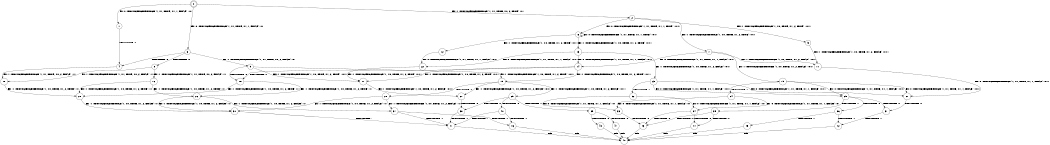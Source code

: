 digraph BCG {
size = "7, 10.5";
center = TRUE;
node [shape = circle];
0 [peripheries = 2];
0 -> 1 [label = "EX !0 !ATOMIC_EXCH_BRANCH (1, +1, TRUE, +1, 1, FALSE) !:0:"];
0 -> 2 [label = "EX !1 !ATOMIC_EXCH_BRANCH (1, +1, TRUE, +0, 2, TRUE) !:0:"];
0 -> 3 [label = "EX !0 !ATOMIC_EXCH_BRANCH (1, +1, TRUE, +1, 1, FALSE) !:0:"];
1 -> 4 [label = "TERMINATE !0"];
2 -> 5 [label = "EX !1 !ATOMIC_EXCH_BRANCH (1, +0, TRUE, +1, 2, TRUE) !:0:1:"];
2 -> 6 [label = "EX !0 !ATOMIC_EXCH_BRANCH (1, +1, TRUE, +1, 1, TRUE) !:0:1:"];
2 -> 7 [label = "EX !1 !ATOMIC_EXCH_BRANCH (1, +0, TRUE, +1, 2, TRUE) !:0:1:"];
3 -> 4 [label = "TERMINATE !0"];
3 -> 8 [label = "TERMINATE !0"];
3 -> 9 [label = "EX !1 !ATOMIC_EXCH_BRANCH (1, +1, TRUE, +0, 2, FALSE) !:0:"];
4 -> 10 [label = "EX !1 !ATOMIC_EXCH_BRANCH (1, +1, TRUE, +0, 2, FALSE) !:1:"];
5 -> 11 [label = "EX !1 !ATOMIC_EXCH_BRANCH (1, +0, TRUE, +1, 2, FALSE) !:0:1:"];
6 -> 12 [label = "EX !1 !ATOMIC_EXCH_BRANCH (1, +0, TRUE, +1, 2, TRUE) !:0:1:"];
6 -> 13 [label = "EX !1 !ATOMIC_EXCH_BRANCH (1, +0, TRUE, +1, 2, TRUE) !:0:1:"];
6 -> 6 [label = "EX !0 !ATOMIC_EXCH_BRANCH (1, +1, TRUE, +1, 1, TRUE) !:0:1:"];
7 -> 11 [label = "EX !1 !ATOMIC_EXCH_BRANCH (1, +0, TRUE, +1, 2, FALSE) !:0:1:"];
7 -> 14 [label = "EX !0 !ATOMIC_EXCH_BRANCH (1, +1, TRUE, +1, 1, FALSE) !:0:1:"];
7 -> 15 [label = "EX !1 !ATOMIC_EXCH_BRANCH (1, +0, TRUE, +1, 2, FALSE) !:0:1:"];
8 -> 10 [label = "EX !1 !ATOMIC_EXCH_BRANCH (1, +1, TRUE, +0, 2, FALSE) !:1:"];
8 -> 16 [label = "EX !1 !ATOMIC_EXCH_BRANCH (1, +1, TRUE, +0, 2, FALSE) !:1:"];
9 -> 17 [label = "EX !1 !ATOMIC_EXCH_BRANCH (1, +0, TRUE, +1, 2, TRUE) !:0:1:"];
9 -> 18 [label = "TERMINATE !0"];
9 -> 19 [label = "EX !1 !ATOMIC_EXCH_BRANCH (1, +0, TRUE, +1, 2, TRUE) !:0:1:"];
10 -> 20 [label = "EX !1 !ATOMIC_EXCH_BRANCH (1, +0, TRUE, +1, 2, TRUE) !:1:"];
11 -> 21 [label = "EX !0 !ATOMIC_EXCH_BRANCH (1, +1, TRUE, +1, 1, FALSE) !:0:1:"];
12 -> 22 [label = "EX !0 !ATOMIC_EXCH_BRANCH (1, +1, TRUE, +1, 1, FALSE) !:0:1:"];
13 -> 22 [label = "EX !0 !ATOMIC_EXCH_BRANCH (1, +1, TRUE, +1, 1, FALSE) !:0:1:"];
13 -> 23 [label = "EX !1 !ATOMIC_EXCH_BRANCH (1, +0, TRUE, +1, 2, FALSE) !:0:1:"];
13 -> 14 [label = "EX !0 !ATOMIC_EXCH_BRANCH (1, +1, TRUE, +1, 1, FALSE) !:0:1:"];
14 -> 17 [label = "EX !1 !ATOMIC_EXCH_BRANCH (1, +0, TRUE, +1, 2, TRUE) !:0:1:"];
14 -> 18 [label = "TERMINATE !0"];
14 -> 19 [label = "EX !1 !ATOMIC_EXCH_BRANCH (1, +0, TRUE, +1, 2, TRUE) !:0:1:"];
15 -> 21 [label = "EX !0 !ATOMIC_EXCH_BRANCH (1, +1, TRUE, +1, 1, FALSE) !:0:1:"];
15 -> 24 [label = "TERMINATE !1"];
15 -> 25 [label = "EX !0 !ATOMIC_EXCH_BRANCH (1, +1, TRUE, +1, 1, FALSE) !:0:1:"];
16 -> 20 [label = "EX !1 !ATOMIC_EXCH_BRANCH (1, +0, TRUE, +1, 2, TRUE) !:1:"];
16 -> 26 [label = "EX !1 !ATOMIC_EXCH_BRANCH (1, +0, TRUE, +1, 2, TRUE) !:1:"];
17 -> 27 [label = "EX !1 !ATOMIC_EXCH_BRANCH (1, +0, TRUE, +1, 2, FALSE) !:0:1:"];
18 -> 20 [label = "EX !1 !ATOMIC_EXCH_BRANCH (1, +0, TRUE, +1, 2, TRUE) !:1:"];
18 -> 26 [label = "EX !1 !ATOMIC_EXCH_BRANCH (1, +0, TRUE, +1, 2, TRUE) !:1:"];
19 -> 27 [label = "EX !1 !ATOMIC_EXCH_BRANCH (1, +0, TRUE, +1, 2, FALSE) !:0:1:"];
19 -> 28 [label = "TERMINATE !0"];
19 -> 29 [label = "EX !1 !ATOMIC_EXCH_BRANCH (1, +0, TRUE, +1, 2, FALSE) !:0:1:"];
20 -> 30 [label = "EX !1 !ATOMIC_EXCH_BRANCH (1, +0, TRUE, +1, 2, FALSE) !:1:"];
21 -> 31 [label = "TERMINATE !0"];
22 -> 17 [label = "EX !1 !ATOMIC_EXCH_BRANCH (1, +0, TRUE, +1, 2, TRUE) !:0:1:"];
23 -> 21 [label = "EX !0 !ATOMIC_EXCH_BRANCH (1, +1, TRUE, +1, 1, FALSE) !:0:1:"];
23 -> 32 [label = "TERMINATE !1"];
23 -> 25 [label = "EX !0 !ATOMIC_EXCH_BRANCH (1, +1, TRUE, +1, 1, FALSE) !:0:1:"];
24 -> 33 [label = "EX !0 !ATOMIC_EXCH_BRANCH (1, +1, TRUE, +1, 1, FALSE) !:0:"];
24 -> 34 [label = "EX !0 !ATOMIC_EXCH_BRANCH (1, +1, TRUE, +1, 1, FALSE) !:0:"];
25 -> 31 [label = "TERMINATE !0"];
25 -> 35 [label = "TERMINATE !1"];
25 -> 36 [label = "TERMINATE !0"];
26 -> 30 [label = "EX !1 !ATOMIC_EXCH_BRANCH (1, +0, TRUE, +1, 2, FALSE) !:1:"];
26 -> 37 [label = "EX !1 !ATOMIC_EXCH_BRANCH (1, +0, TRUE, +1, 2, FALSE) !:1:"];
27 -> 38 [label = "TERMINATE !0"];
28 -> 30 [label = "EX !1 !ATOMIC_EXCH_BRANCH (1, +0, TRUE, +1, 2, FALSE) !:1:"];
28 -> 37 [label = "EX !1 !ATOMIC_EXCH_BRANCH (1, +0, TRUE, +1, 2, FALSE) !:1:"];
29 -> 38 [label = "TERMINATE !0"];
29 -> 39 [label = "TERMINATE !1"];
29 -> 40 [label = "TERMINATE !0"];
30 -> 41 [label = "TERMINATE !1"];
31 -> 42 [label = "TERMINATE !1"];
32 -> 33 [label = "EX !0 !ATOMIC_EXCH_BRANCH (1, +1, TRUE, +1, 1, FALSE) !:0:"];
32 -> 34 [label = "EX !0 !ATOMIC_EXCH_BRANCH (1, +1, TRUE, +1, 1, FALSE) !:0:"];
33 -> 43 [label = "TERMINATE !0"];
34 -> 43 [label = "TERMINATE !0"];
34 -> 44 [label = "TERMINATE !0"];
35 -> 43 [label = "TERMINATE !0"];
35 -> 44 [label = "TERMINATE !0"];
36 -> 42 [label = "TERMINATE !1"];
36 -> 45 [label = "TERMINATE !1"];
37 -> 41 [label = "TERMINATE !1"];
37 -> 46 [label = "TERMINATE !1"];
38 -> 41 [label = "TERMINATE !1"];
39 -> 47 [label = "TERMINATE !0"];
39 -> 48 [label = "TERMINATE !0"];
40 -> 41 [label = "TERMINATE !1"];
40 -> 46 [label = "TERMINATE !1"];
41 -> 49 [label = "exit"];
42 -> 49 [label = "exit"];
43 -> 49 [label = "exit"];
44 -> 49 [label = "exit"];
45 -> 49 [label = "exit"];
46 -> 49 [label = "exit"];
47 -> 49 [label = "exit"];
48 -> 49 [label = "exit"];
}
